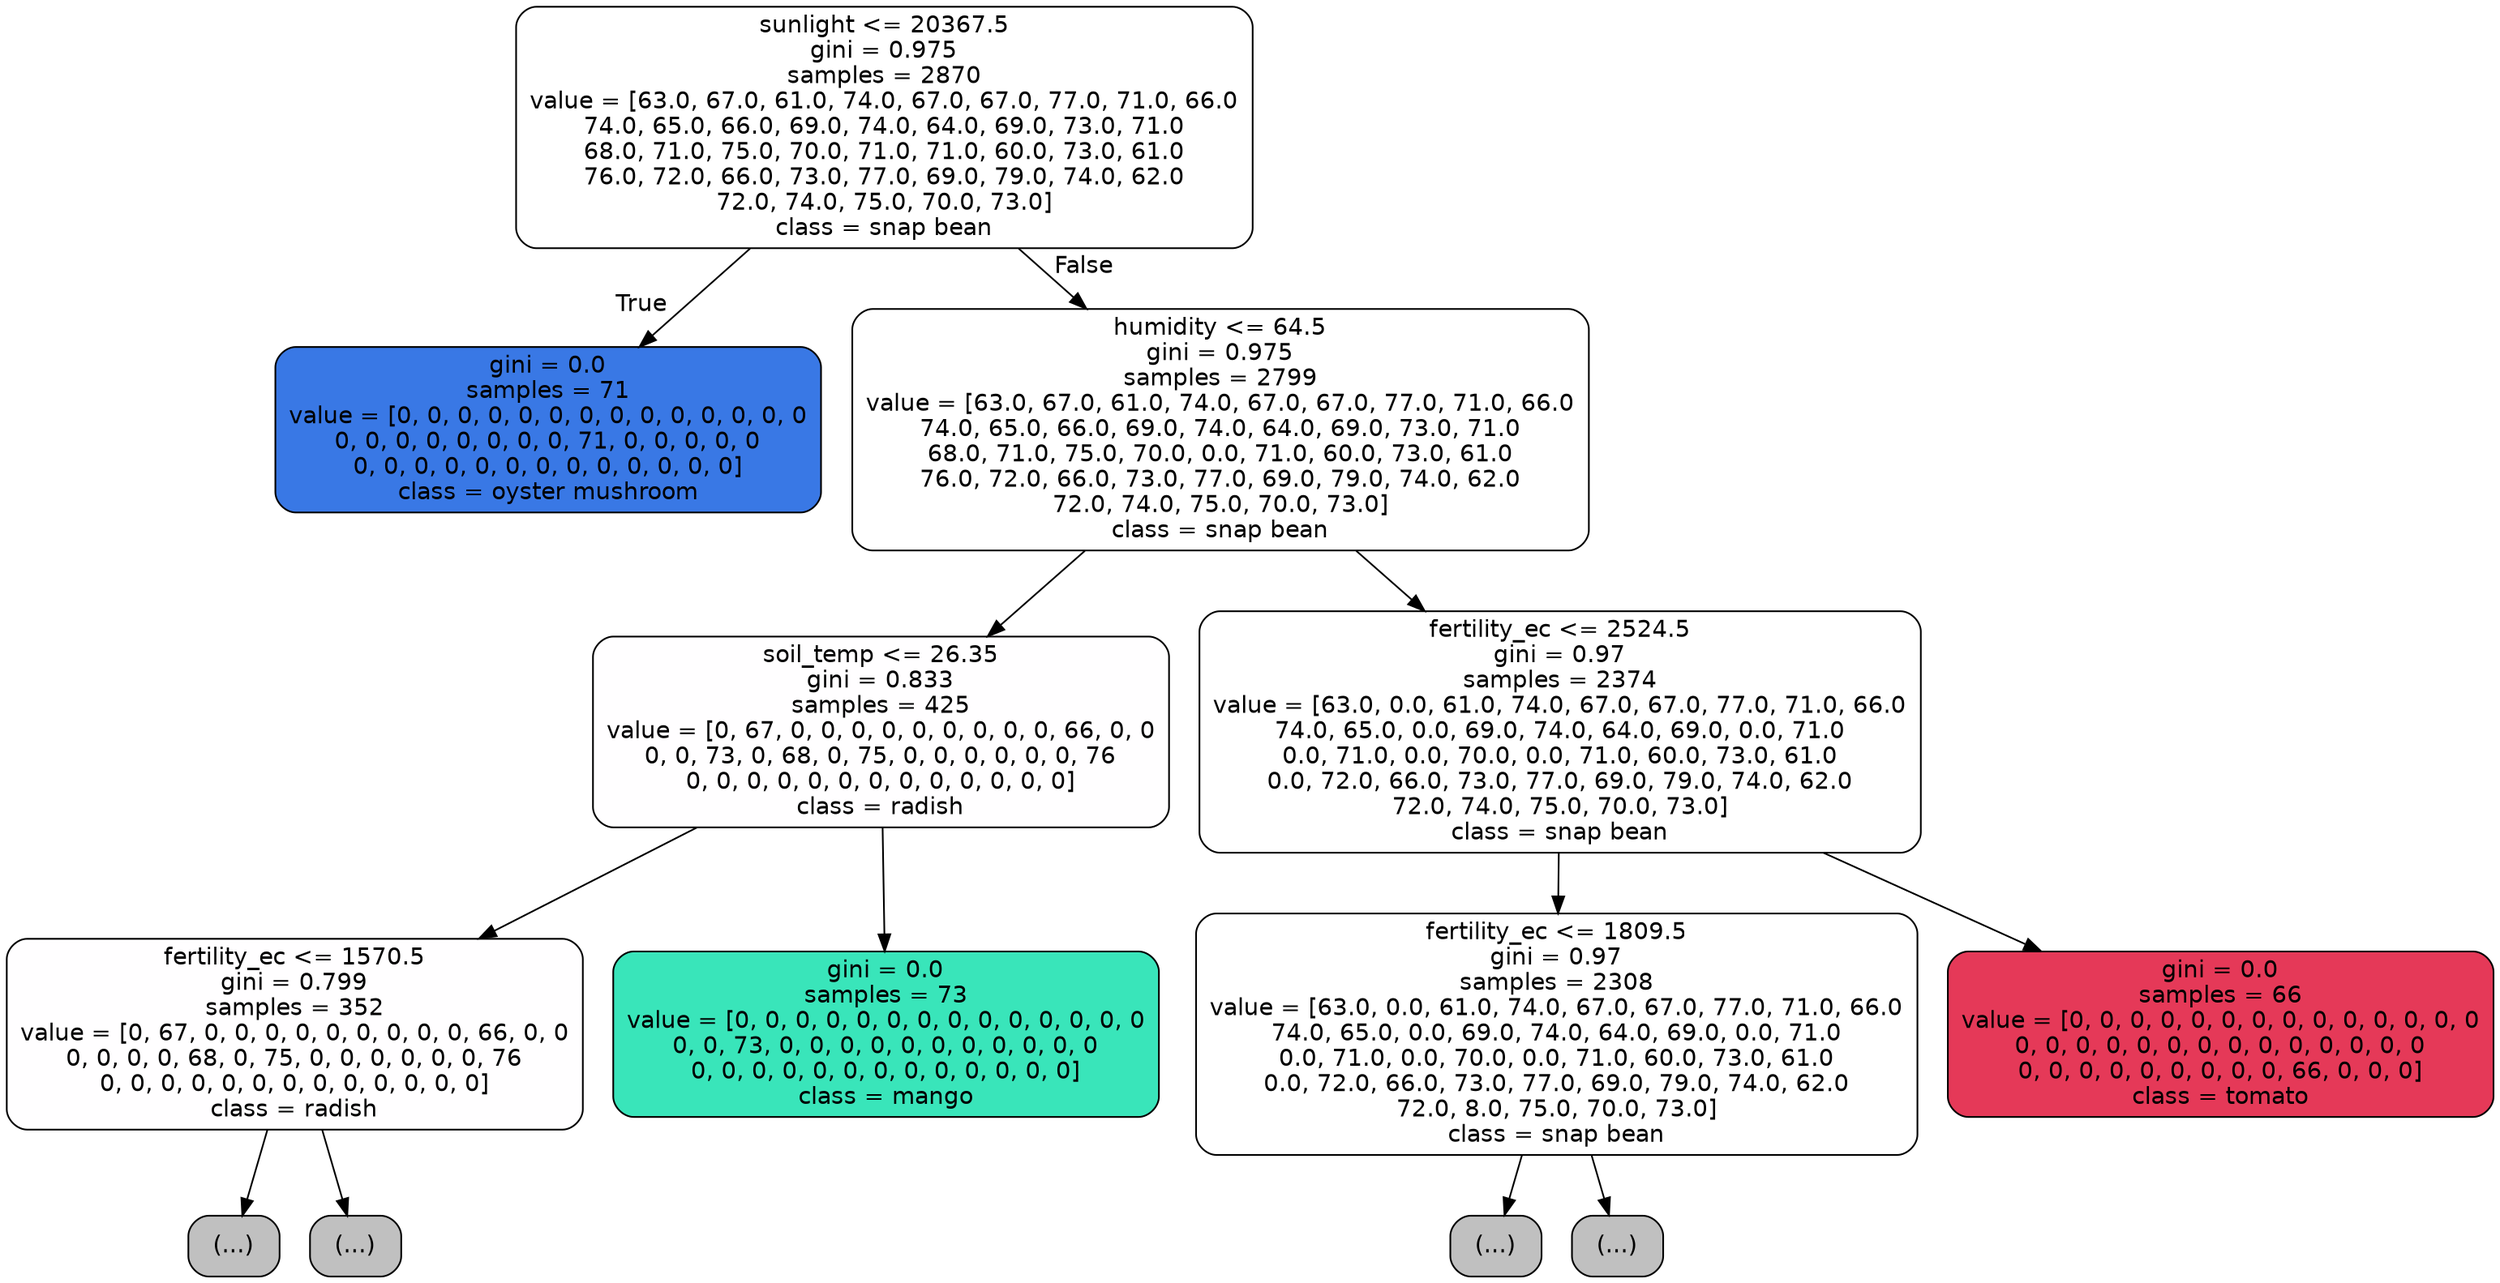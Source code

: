 digraph Tree {
node [shape=box, style="filled, rounded", color="black", fontname="helvetica"] ;
edge [fontname="helvetica"] ;
0 [label="sunlight <= 20367.5\ngini = 0.975\nsamples = 2870\nvalue = [63.0, 67.0, 61.0, 74.0, 67.0, 67.0, 77.0, 71.0, 66.0\n74.0, 65.0, 66.0, 69.0, 74.0, 64.0, 69.0, 73.0, 71.0\n68.0, 71.0, 75.0, 70.0, 71.0, 71.0, 60.0, 73.0, 61.0\n76.0, 72.0, 66.0, 73.0, 77.0, 69.0, 79.0, 74.0, 62.0\n72.0, 74.0, 75.0, 70.0, 73.0]\nclass = snap bean", fillcolor="#ffffff"] ;
1 [label="gini = 0.0\nsamples = 71\nvalue = [0, 0, 0, 0, 0, 0, 0, 0, 0, 0, 0, 0, 0, 0\n0, 0, 0, 0, 0, 0, 0, 0, 71, 0, 0, 0, 0, 0\n0, 0, 0, 0, 0, 0, 0, 0, 0, 0, 0, 0, 0]\nclass = oyster mushroom", fillcolor="#3978e5"] ;
0 -> 1 [labeldistance=2.5, labelangle=45, headlabel="True"] ;
2 [label="humidity <= 64.5\ngini = 0.975\nsamples = 2799\nvalue = [63.0, 67.0, 61.0, 74.0, 67.0, 67.0, 77.0, 71.0, 66.0\n74.0, 65.0, 66.0, 69.0, 74.0, 64.0, 69.0, 73.0, 71.0\n68.0, 71.0, 75.0, 70.0, 0.0, 71.0, 60.0, 73.0, 61.0\n76.0, 72.0, 66.0, 73.0, 77.0, 69.0, 79.0, 74.0, 62.0\n72.0, 74.0, 75.0, 70.0, 73.0]\nclass = snap bean", fillcolor="#ffffff"] ;
0 -> 2 [labeldistance=2.5, labelangle=-45, headlabel="False"] ;
3 [label="soil_temp <= 26.35\ngini = 0.833\nsamples = 425\nvalue = [0, 67, 0, 0, 0, 0, 0, 0, 0, 0, 0, 66, 0, 0\n0, 0, 73, 0, 68, 0, 75, 0, 0, 0, 0, 0, 0, 76\n0, 0, 0, 0, 0, 0, 0, 0, 0, 0, 0, 0, 0]\nclass = radish", fillcolor="#fffeff"] ;
2 -> 3 ;
4 [label="fertility_ec <= 1570.5\ngini = 0.799\nsamples = 352\nvalue = [0, 67, 0, 0, 0, 0, 0, 0, 0, 0, 0, 66, 0, 0\n0, 0, 0, 0, 68, 0, 75, 0, 0, 0, 0, 0, 0, 76\n0, 0, 0, 0, 0, 0, 0, 0, 0, 0, 0, 0, 0]\nclass = radish", fillcolor="#fffeff"] ;
3 -> 4 ;
5 [label="(...)", fillcolor="#C0C0C0"] ;
4 -> 5 ;
24 [label="(...)", fillcolor="#C0C0C0"] ;
4 -> 24 ;
27 [label="gini = 0.0\nsamples = 73\nvalue = [0, 0, 0, 0, 0, 0, 0, 0, 0, 0, 0, 0, 0, 0\n0, 0, 73, 0, 0, 0, 0, 0, 0, 0, 0, 0, 0, 0\n0, 0, 0, 0, 0, 0, 0, 0, 0, 0, 0, 0, 0]\nclass = mango", fillcolor="#39e5ba"] ;
3 -> 27 ;
28 [label="fertility_ec <= 2524.5\ngini = 0.97\nsamples = 2374\nvalue = [63.0, 0.0, 61.0, 74.0, 67.0, 67.0, 77.0, 71.0, 66.0\n74.0, 65.0, 0.0, 69.0, 74.0, 64.0, 69.0, 0.0, 71.0\n0.0, 71.0, 0.0, 70.0, 0.0, 71.0, 60.0, 73.0, 61.0\n0.0, 72.0, 66.0, 73.0, 77.0, 69.0, 79.0, 74.0, 62.0\n72.0, 74.0, 75.0, 70.0, 73.0]\nclass = snap bean", fillcolor="#ffffff"] ;
2 -> 28 ;
29 [label="fertility_ec <= 1809.5\ngini = 0.97\nsamples = 2308\nvalue = [63.0, 0.0, 61.0, 74.0, 67.0, 67.0, 77.0, 71.0, 66.0\n74.0, 65.0, 0.0, 69.0, 74.0, 64.0, 69.0, 0.0, 71.0\n0.0, 71.0, 0.0, 70.0, 0.0, 71.0, 60.0, 73.0, 61.0\n0.0, 72.0, 66.0, 73.0, 77.0, 69.0, 79.0, 74.0, 62.0\n72.0, 8.0, 75.0, 70.0, 73.0]\nclass = snap bean", fillcolor="#ffffff"] ;
28 -> 29 ;
30 [label="(...)", fillcolor="#C0C0C0"] ;
29 -> 30 ;
929 [label="(...)", fillcolor="#C0C0C0"] ;
29 -> 929 ;
1288 [label="gini = 0.0\nsamples = 66\nvalue = [0, 0, 0, 0, 0, 0, 0, 0, 0, 0, 0, 0, 0, 0\n0, 0, 0, 0, 0, 0, 0, 0, 0, 0, 0, 0, 0, 0\n0, 0, 0, 0, 0, 0, 0, 0, 0, 66, 0, 0, 0]\nclass = tomato", fillcolor="#e53958"] ;
28 -> 1288 ;
}